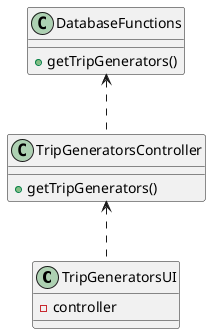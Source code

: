 @startuml
'https://plantuml.com/class-diagram

class TripGeneratorsUI {
- controller
}

class TripGeneratorsController {
+ getTripGenerators()
}

class DatabaseFunctions {
+ getTripGenerators()
}

TripGeneratorsController <.. TripGeneratorsUI
DatabaseFunctions <.. TripGeneratorsController

@enduml
